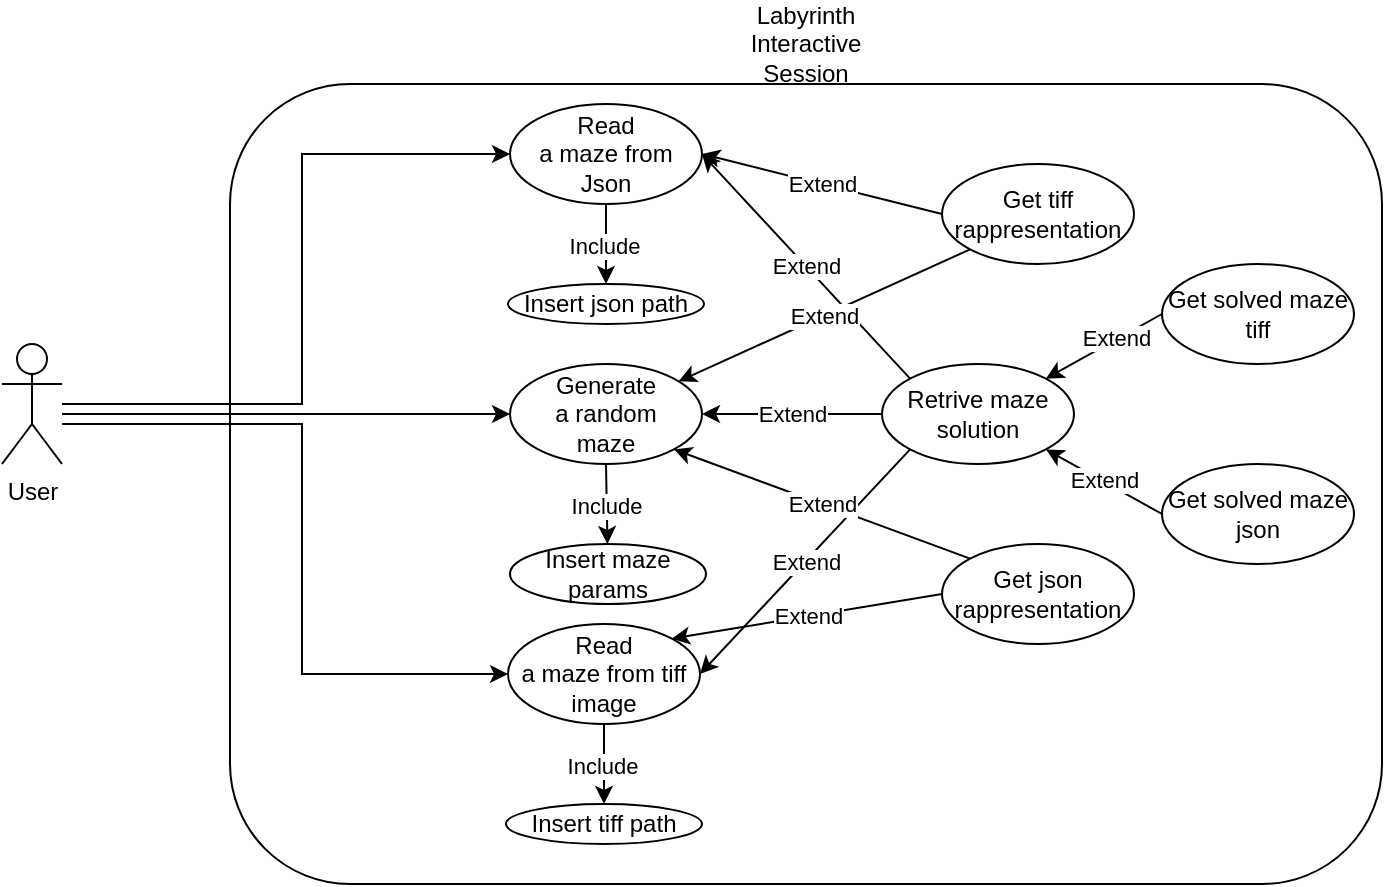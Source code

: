 <mxfile version="20.8.17"><diagram name="Pagina-1" id="gw_h-wIjDxI-7OMR76Wx"><mxGraphModel dx="795" dy="451" grid="1" gridSize="10" guides="1" tooltips="1" connect="1" arrows="1" fold="1" page="1" pageScale="1" pageWidth="827" pageHeight="1169" math="0" shadow="0"><root><mxCell id="0"/><mxCell id="1" parent="0"/><mxCell id="MgdLu5UGdln374t7iTiC-1" value="User" style="shape=umlActor;verticalLabelPosition=bottom;verticalAlign=top;html=1;outlineConnect=0;" vertex="1" parent="1"><mxGeometry x="40" y="280" width="30" height="60" as="geometry"/></mxCell><mxCell id="MgdLu5UGdln374t7iTiC-4" value="" style="rounded=1;whiteSpace=wrap;html=1;" vertex="1" parent="1"><mxGeometry x="154" y="150" width="576" height="400" as="geometry"/></mxCell><mxCell id="MgdLu5UGdln374t7iTiC-5" value="Labyrinth&lt;br&gt;Interactive Session" style="text;html=1;strokeColor=none;fillColor=none;align=center;verticalAlign=middle;whiteSpace=wrap;rounded=0;" vertex="1" parent="1"><mxGeometry x="412" y="110" width="60" height="40" as="geometry"/></mxCell><mxCell id="MgdLu5UGdln374t7iTiC-6" value="Generate&lt;br&gt;a random&lt;br&gt;maze" style="ellipse;whiteSpace=wrap;html=1;" vertex="1" parent="1"><mxGeometry x="294" y="290" width="96" height="50" as="geometry"/></mxCell><mxCell id="MgdLu5UGdln374t7iTiC-7" value="Read&lt;br&gt;a maze from Json" style="ellipse;whiteSpace=wrap;html=1;" vertex="1" parent="1"><mxGeometry x="294" y="160" width="96" height="50" as="geometry"/></mxCell><mxCell id="MgdLu5UGdln374t7iTiC-8" value="Read&lt;br&gt;a maze from tiff image" style="ellipse;whiteSpace=wrap;html=1;" vertex="1" parent="1"><mxGeometry x="293" y="420" width="96" height="50" as="geometry"/></mxCell><mxCell id="MgdLu5UGdln374t7iTiC-9" style="edgeStyle=orthogonalEdgeStyle;rounded=0;orthogonalLoop=1;jettySize=auto;html=1;entryX=0;entryY=0.5;entryDx=0;entryDy=0;" edge="1" parent="1" source="MgdLu5UGdln374t7iTiC-1" target="MgdLu5UGdln374t7iTiC-7"><mxGeometry relative="1" as="geometry"><Array as="points"><mxPoint x="190" y="310"/><mxPoint x="190" y="185"/></Array></mxGeometry></mxCell><mxCell id="MgdLu5UGdln374t7iTiC-10" style="edgeStyle=orthogonalEdgeStyle;rounded=0;orthogonalLoop=1;jettySize=auto;html=1;entryX=0;entryY=0.5;entryDx=0;entryDy=0;" edge="1" parent="1" source="MgdLu5UGdln374t7iTiC-1" target="MgdLu5UGdln374t7iTiC-6"><mxGeometry relative="1" as="geometry"><mxPoint x="130" y="330" as="sourcePoint"/><mxPoint x="304" y="255" as="targetPoint"/><Array as="points"><mxPoint x="240" y="315"/><mxPoint x="240" y="315"/></Array></mxGeometry></mxCell><mxCell id="MgdLu5UGdln374t7iTiC-11" style="edgeStyle=orthogonalEdgeStyle;rounded=0;orthogonalLoop=1;jettySize=auto;html=1;entryX=0;entryY=0.5;entryDx=0;entryDy=0;" edge="1" parent="1" target="MgdLu5UGdln374t7iTiC-8"><mxGeometry relative="1" as="geometry"><mxPoint x="70" y="320" as="sourcePoint"/><mxPoint x="304" y="255" as="targetPoint"/><Array as="points"><mxPoint x="190" y="320"/><mxPoint x="190" y="445"/></Array></mxGeometry></mxCell><mxCell id="MgdLu5UGdln374t7iTiC-12" value="" style="endArrow=classic;html=1;rounded=0;exitX=0;exitY=0.5;exitDx=0;exitDy=0;entryX=1;entryY=0.5;entryDx=0;entryDy=0;" edge="1" parent="1" source="MgdLu5UGdln374t7iTiC-15" target="MgdLu5UGdln374t7iTiC-6"><mxGeometry relative="1" as="geometry"><mxPoint x="470" y="315" as="sourcePoint"/><mxPoint x="390" y="300" as="targetPoint"/></mxGeometry></mxCell><mxCell id="MgdLu5UGdln374t7iTiC-13" value="Extend" style="edgeLabel;resizable=0;html=1;align=center;verticalAlign=middle;" connectable="0" vertex="1" parent="MgdLu5UGdln374t7iTiC-12"><mxGeometry relative="1" as="geometry"/></mxCell><mxCell id="MgdLu5UGdln374t7iTiC-15" value="Retrive maze solution" style="ellipse;whiteSpace=wrap;html=1;" vertex="1" parent="1"><mxGeometry x="480" y="290" width="96" height="50" as="geometry"/></mxCell><mxCell id="MgdLu5UGdln374t7iTiC-17" value="" style="endArrow=classic;html=1;rounded=0;exitX=0;exitY=1;exitDx=0;exitDy=0;entryX=1;entryY=0.5;entryDx=0;entryDy=0;" edge="1" parent="1" source="MgdLu5UGdln374t7iTiC-15" target="MgdLu5UGdln374t7iTiC-8"><mxGeometry relative="1" as="geometry"><mxPoint x="490" y="325" as="sourcePoint"/><mxPoint x="400" y="325" as="targetPoint"/></mxGeometry></mxCell><mxCell id="MgdLu5UGdln374t7iTiC-18" value="Extend" style="edgeLabel;resizable=0;html=1;align=center;verticalAlign=middle;" connectable="0" vertex="1" parent="MgdLu5UGdln374t7iTiC-17"><mxGeometry relative="1" as="geometry"/></mxCell><mxCell id="MgdLu5UGdln374t7iTiC-19" value="" style="endArrow=classic;html=1;rounded=0;exitX=0;exitY=0;exitDx=0;exitDy=0;entryX=1;entryY=0.5;entryDx=0;entryDy=0;" edge="1" parent="1" source="MgdLu5UGdln374t7iTiC-15" target="MgdLu5UGdln374t7iTiC-7"><mxGeometry relative="1" as="geometry"><mxPoint x="503.832" y="342.559" as="sourcePoint"/><mxPoint x="400" y="395" as="targetPoint"/></mxGeometry></mxCell><mxCell id="MgdLu5UGdln374t7iTiC-20" value="Extend" style="edgeLabel;resizable=0;html=1;align=center;verticalAlign=middle;" connectable="0" vertex="1" parent="MgdLu5UGdln374t7iTiC-19"><mxGeometry relative="1" as="geometry"/></mxCell><mxCell id="MgdLu5UGdln374t7iTiC-21" value="Insert json path" style="ellipse;whiteSpace=wrap;html=1;" vertex="1" parent="1"><mxGeometry x="293" y="250" width="98" height="20" as="geometry"/></mxCell><mxCell id="MgdLu5UGdln374t7iTiC-22" value="Insert tiff path" style="ellipse;whiteSpace=wrap;html=1;" vertex="1" parent="1"><mxGeometry x="292" y="510" width="98" height="20" as="geometry"/></mxCell><mxCell id="MgdLu5UGdln374t7iTiC-23" value="Insert maze params" style="ellipse;whiteSpace=wrap;html=1;" vertex="1" parent="1"><mxGeometry x="294" y="380" width="98" height="30" as="geometry"/></mxCell><mxCell id="MgdLu5UGdln374t7iTiC-25" value="" style="endArrow=classic;html=1;rounded=0;entryX=0.5;entryY=0;entryDx=0;entryDy=0;exitX=0.5;exitY=1;exitDx=0;exitDy=0;" edge="1" parent="1" source="MgdLu5UGdln374t7iTiC-7" target="MgdLu5UGdln374t7iTiC-21"><mxGeometry width="50" height="50" relative="1" as="geometry"><mxPoint x="370" y="380" as="sourcePoint"/><mxPoint x="420" y="330" as="targetPoint"/></mxGeometry></mxCell><mxCell id="MgdLu5UGdln374t7iTiC-26" value="Include" style="edgeLabel;html=1;align=center;verticalAlign=middle;resizable=0;points=[];" vertex="1" connectable="0" parent="MgdLu5UGdln374t7iTiC-25"><mxGeometry x="0.016" y="-1" relative="1" as="geometry"><mxPoint as="offset"/></mxGeometry></mxCell><mxCell id="MgdLu5UGdln374t7iTiC-27" value="" style="endArrow=classic;html=1;rounded=0;exitX=0.5;exitY=1;exitDx=0;exitDy=0;" edge="1" parent="1" source="MgdLu5UGdln374t7iTiC-6" target="MgdLu5UGdln374t7iTiC-23"><mxGeometry width="50" height="50" relative="1" as="geometry"><mxPoint x="342.67" y="350" as="sourcePoint"/><mxPoint x="343" y="360" as="targetPoint"/></mxGeometry></mxCell><mxCell id="MgdLu5UGdln374t7iTiC-28" value="Include" style="edgeLabel;html=1;align=center;verticalAlign=middle;resizable=0;points=[];" vertex="1" connectable="0" parent="MgdLu5UGdln374t7iTiC-27"><mxGeometry x="0.016" y="-1" relative="1" as="geometry"><mxPoint as="offset"/></mxGeometry></mxCell><mxCell id="MgdLu5UGdln374t7iTiC-29" value="" style="endArrow=classic;html=1;rounded=0;entryX=0.5;entryY=0;entryDx=0;entryDy=0;exitX=0.5;exitY=1;exitDx=0;exitDy=0;" edge="1" parent="1" source="MgdLu5UGdln374t7iTiC-8" target="MgdLu5UGdln374t7iTiC-22"><mxGeometry width="50" height="50" relative="1" as="geometry"><mxPoint x="362" y="230" as="sourcePoint"/><mxPoint x="362" y="270" as="targetPoint"/></mxGeometry></mxCell><mxCell id="MgdLu5UGdln374t7iTiC-30" value="Include" style="edgeLabel;html=1;align=center;verticalAlign=middle;resizable=0;points=[];" vertex="1" connectable="0" parent="MgdLu5UGdln374t7iTiC-29"><mxGeometry x="0.016" y="-1" relative="1" as="geometry"><mxPoint as="offset"/></mxGeometry></mxCell><mxCell id="MgdLu5UGdln374t7iTiC-31" value="Get solved maze&lt;br&gt;tiff" style="ellipse;whiteSpace=wrap;html=1;" vertex="1" parent="1"><mxGeometry x="620" y="240" width="96" height="50" as="geometry"/></mxCell><mxCell id="MgdLu5UGdln374t7iTiC-32" value="Get solved maze&lt;br&gt;json" style="ellipse;whiteSpace=wrap;html=1;" vertex="1" parent="1"><mxGeometry x="620" y="340" width="96" height="50" as="geometry"/></mxCell><mxCell id="MgdLu5UGdln374t7iTiC-33" value="" style="endArrow=classic;html=1;rounded=0;entryX=1;entryY=0;entryDx=0;entryDy=0;exitX=0;exitY=0.5;exitDx=0;exitDy=0;" edge="1" parent="1" source="MgdLu5UGdln374t7iTiC-31" target="MgdLu5UGdln374t7iTiC-15"><mxGeometry width="50" height="50" relative="1" as="geometry"><mxPoint x="400" y="350" as="sourcePoint"/><mxPoint x="450" y="300" as="targetPoint"/></mxGeometry></mxCell><mxCell id="MgdLu5UGdln374t7iTiC-35" value="Extend" style="edgeLabel;html=1;align=center;verticalAlign=middle;resizable=0;points=[];" vertex="1" connectable="0" parent="MgdLu5UGdln374t7iTiC-33"><mxGeometry x="-0.23" y="-1" relative="1" as="geometry"><mxPoint as="offset"/></mxGeometry></mxCell><mxCell id="MgdLu5UGdln374t7iTiC-34" value="" style="endArrow=classic;html=1;rounded=0;entryX=1;entryY=1;entryDx=0;entryDy=0;exitX=0;exitY=0.5;exitDx=0;exitDy=0;" edge="1" parent="1" source="MgdLu5UGdln374t7iTiC-32" target="MgdLu5UGdln374t7iTiC-15"><mxGeometry width="50" height="50" relative="1" as="geometry"><mxPoint x="630" y="275" as="sourcePoint"/><mxPoint x="572.326" y="307.525" as="targetPoint"/></mxGeometry></mxCell><mxCell id="MgdLu5UGdln374t7iTiC-36" value="Extend" style="edgeLabel;html=1;align=center;verticalAlign=middle;resizable=0;points=[];" vertex="1" connectable="0" parent="MgdLu5UGdln374t7iTiC-34"><mxGeometry x="0.018" y="-1" relative="1" as="geometry"><mxPoint as="offset"/></mxGeometry></mxCell><mxCell id="MgdLu5UGdln374t7iTiC-37" value="Get json rappresentation" style="ellipse;whiteSpace=wrap;html=1;" vertex="1" parent="1"><mxGeometry x="510" y="380" width="96" height="50" as="geometry"/></mxCell><mxCell id="MgdLu5UGdln374t7iTiC-38" value="Get tiff rappresentation" style="ellipse;whiteSpace=wrap;html=1;" vertex="1" parent="1"><mxGeometry x="510" y="190" width="96" height="50" as="geometry"/></mxCell><mxCell id="MgdLu5UGdln374t7iTiC-39" value="" style="endArrow=classic;html=1;rounded=0;exitX=0;exitY=1;exitDx=0;exitDy=0;" edge="1" parent="1" source="MgdLu5UGdln374t7iTiC-38" target="MgdLu5UGdln374t7iTiC-6"><mxGeometry relative="1" as="geometry"><mxPoint x="503.674" y="307.525" as="sourcePoint"/><mxPoint x="400" y="195" as="targetPoint"/></mxGeometry></mxCell><mxCell id="MgdLu5UGdln374t7iTiC-40" value="Extend" style="edgeLabel;resizable=0;html=1;align=center;verticalAlign=middle;" connectable="0" vertex="1" parent="MgdLu5UGdln374t7iTiC-39"><mxGeometry relative="1" as="geometry"/></mxCell><mxCell id="MgdLu5UGdln374t7iTiC-41" value="" style="endArrow=classic;html=1;rounded=0;exitX=0;exitY=0.5;exitDx=0;exitDy=0;entryX=1;entryY=0.5;entryDx=0;entryDy=0;" edge="1" parent="1" source="MgdLu5UGdln374t7iTiC-38" target="MgdLu5UGdln374t7iTiC-7"><mxGeometry relative="1" as="geometry"><mxPoint x="503.674" y="242.475" as="sourcePoint"/><mxPoint x="385.315" y="307.002" as="targetPoint"/></mxGeometry></mxCell><mxCell id="MgdLu5UGdln374t7iTiC-42" value="Extend" style="edgeLabel;resizable=0;html=1;align=center;verticalAlign=middle;" connectable="0" vertex="1" parent="MgdLu5UGdln374t7iTiC-41"><mxGeometry relative="1" as="geometry"/></mxCell><mxCell id="MgdLu5UGdln374t7iTiC-43" value="" style="endArrow=classic;html=1;rounded=0;exitX=0;exitY=0;exitDx=0;exitDy=0;entryX=1;entryY=1;entryDx=0;entryDy=0;" edge="1" parent="1" source="MgdLu5UGdln374t7iTiC-37" target="MgdLu5UGdln374t7iTiC-6"><mxGeometry relative="1" as="geometry"><mxPoint x="520" y="225" as="sourcePoint"/><mxPoint x="400" y="195" as="targetPoint"/></mxGeometry></mxCell><mxCell id="MgdLu5UGdln374t7iTiC-44" value="Extend" style="edgeLabel;resizable=0;html=1;align=center;verticalAlign=middle;" connectable="0" vertex="1" parent="MgdLu5UGdln374t7iTiC-43"><mxGeometry relative="1" as="geometry"/></mxCell><mxCell id="MgdLu5UGdln374t7iTiC-45" value="" style="endArrow=classic;html=1;rounded=0;exitX=0;exitY=0.5;exitDx=0;exitDy=0;entryX=1;entryY=0;entryDx=0;entryDy=0;" edge="1" parent="1" source="MgdLu5UGdln374t7iTiC-37" target="MgdLu5UGdln374t7iTiC-8"><mxGeometry relative="1" as="geometry"><mxPoint x="503.674" y="397.525" as="sourcePoint"/><mxPoint x="386.326" y="342.475" as="targetPoint"/></mxGeometry></mxCell><mxCell id="MgdLu5UGdln374t7iTiC-46" value="Extend" style="edgeLabel;resizable=0;html=1;align=center;verticalAlign=middle;" connectable="0" vertex="1" parent="MgdLu5UGdln374t7iTiC-45"><mxGeometry relative="1" as="geometry"/></mxCell></root></mxGraphModel></diagram></mxfile>